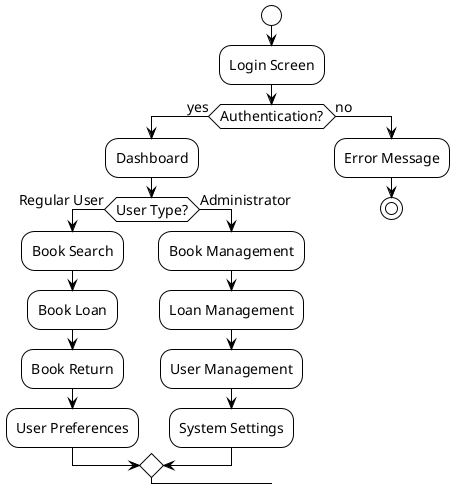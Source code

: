 @startuml User Interface Flow

!theme plain
skinparam backgroundColor white
skinparam defaultFontName Arial
skinparam defaultFontSize 14
skinparam activityBackgroundColor white
skinparam activityBorderColor black
skinparam activityFontColor black

start
:Login Screen;
if (Authentication?) then (yes)
  :Dashboard;
  if (User Type?) then (Regular User)
    :Book Search;
    :Book Loan;
    :Book Return;
    :User Preferences;
  else (Administrator)
    :Book Management;
    :Loan Management;
    :User Management;
    :System Settings;
  endif
else (no)
  :Error Message;
  stop
endif

@enduml 
